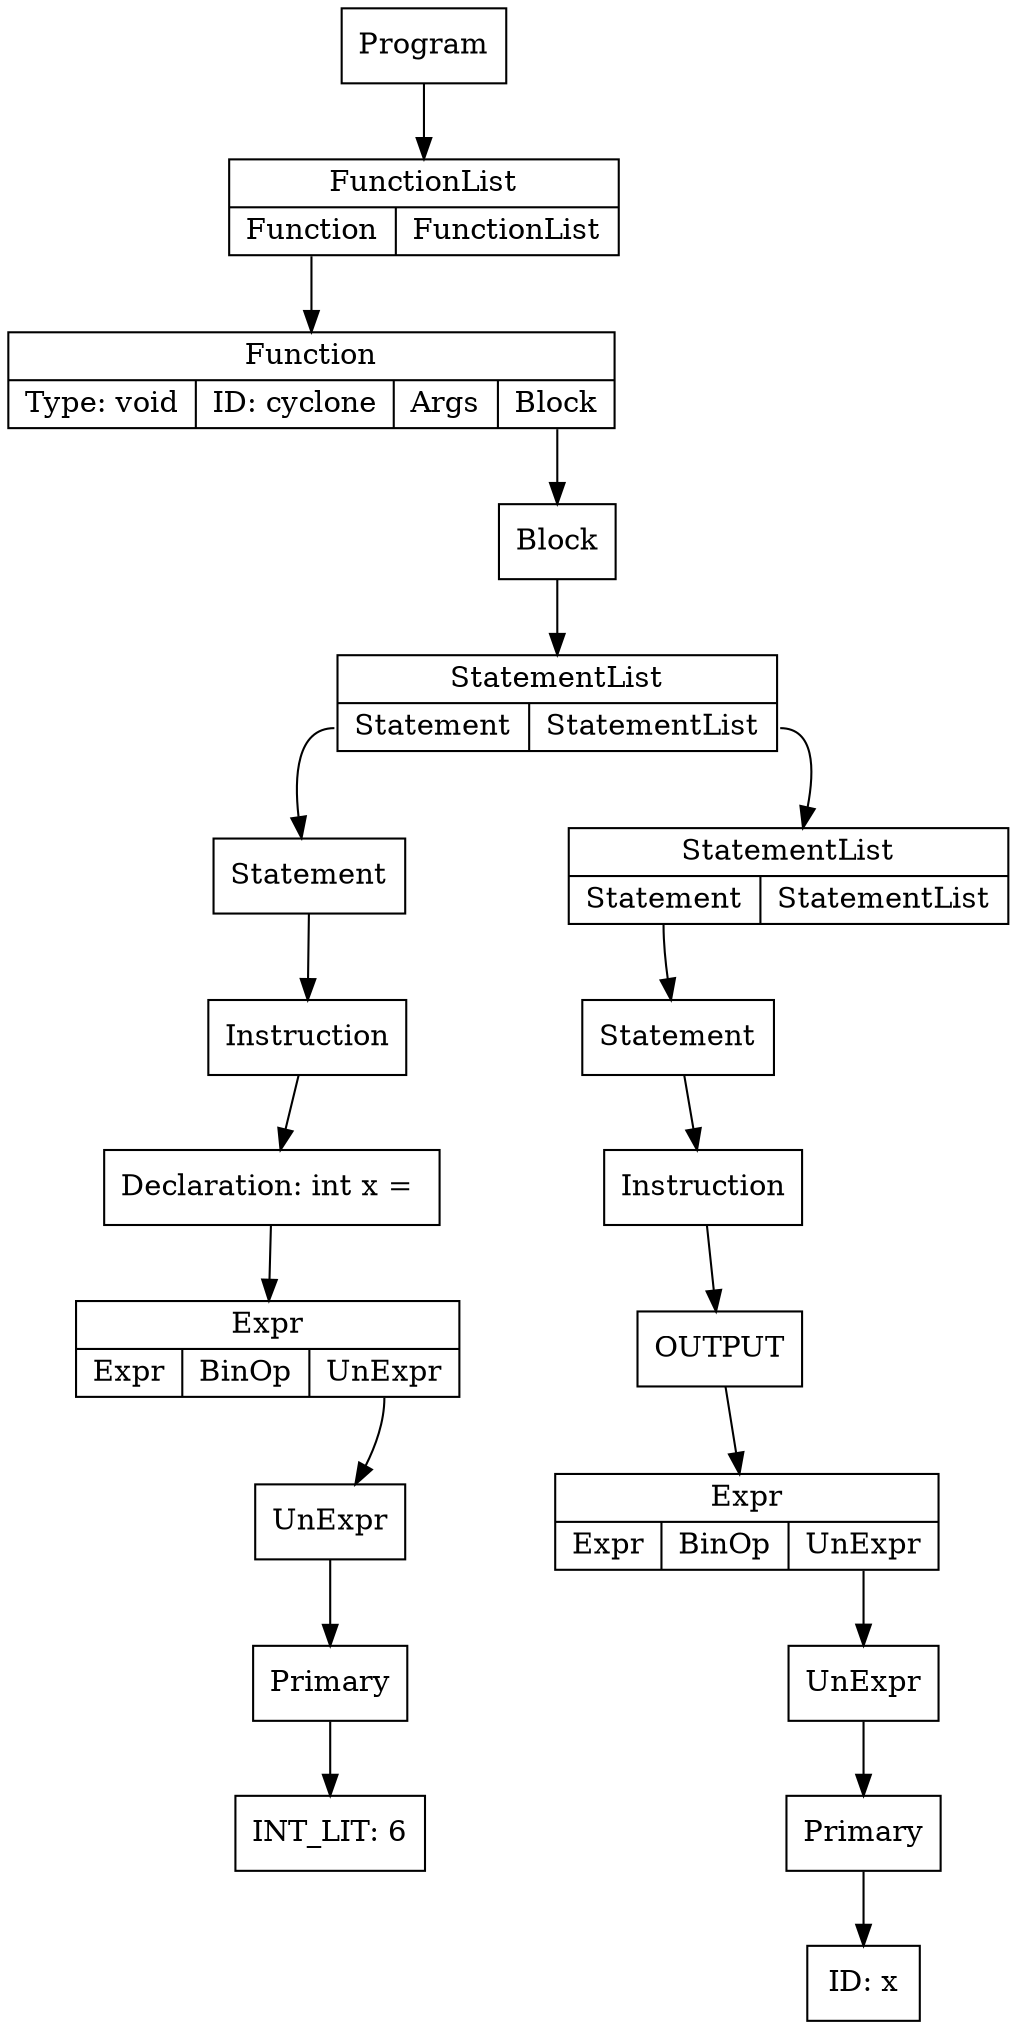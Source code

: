 digraph ccTree {
graph[nodesep="1"]
	node [shape=box]
	node [shape=box]
	n0 [label = "Primary"]
	n1 [label = "INT_LIT: 6"]
	n0-> n1
	n2 [label = "UnExpr"]
	n2-> n0
	n3 [label = "{Expr | {<e>Expr | <bo>BinOp | <ue>UnExpr}}", shape="record"]
	n3:ue-> n2
	n4 [label = "Declaration: int x = "]
	n4-> n3
	n5 [label = "Instruction"]
	n5-> n4
	n6 [label = "Statement"]
	n6-> n5
	n7 [label = "Primary"]
	n8 [label = "ID: x"]
	n7-> n8
	n9 [label = "UnExpr"]
	n9-> n7
	n10 [label = "{Expr | {<e>Expr | <bo>BinOp | <ue>UnExpr}}", shape="record"]
	n10:ue-> n9
	n11 [label = "Instruction"]
	n12 [label = "OUTPUT"]
	n11-> n12
	n12-> n10
	n13 [label = "Statement"]
	n13-> n11
	n14 [label = "{StatementList | {<s>Statement | <sl>StatementList}}", shape="record"]
	n14:s-> n13
	n15 [label = "{StatementList | {<s>Statement | <sl>StatementList}}", shape="record"]
	n15:s-> n6
	n15:sl-> n14
	n16 [label = "Block"]
	n16-> n15
	n17 [label = "{Function | {Type: void | ID: cyclone | <a>Args | <b>Block}}", shape="record"]
	n17:b-> n16
	n18 [label = "{FunctionList | {<f> Function | <fl> FunctionList}}", shape="record"]
	n18:f-> n17
	n19 [label = "Program"]
	n19-> n18
}